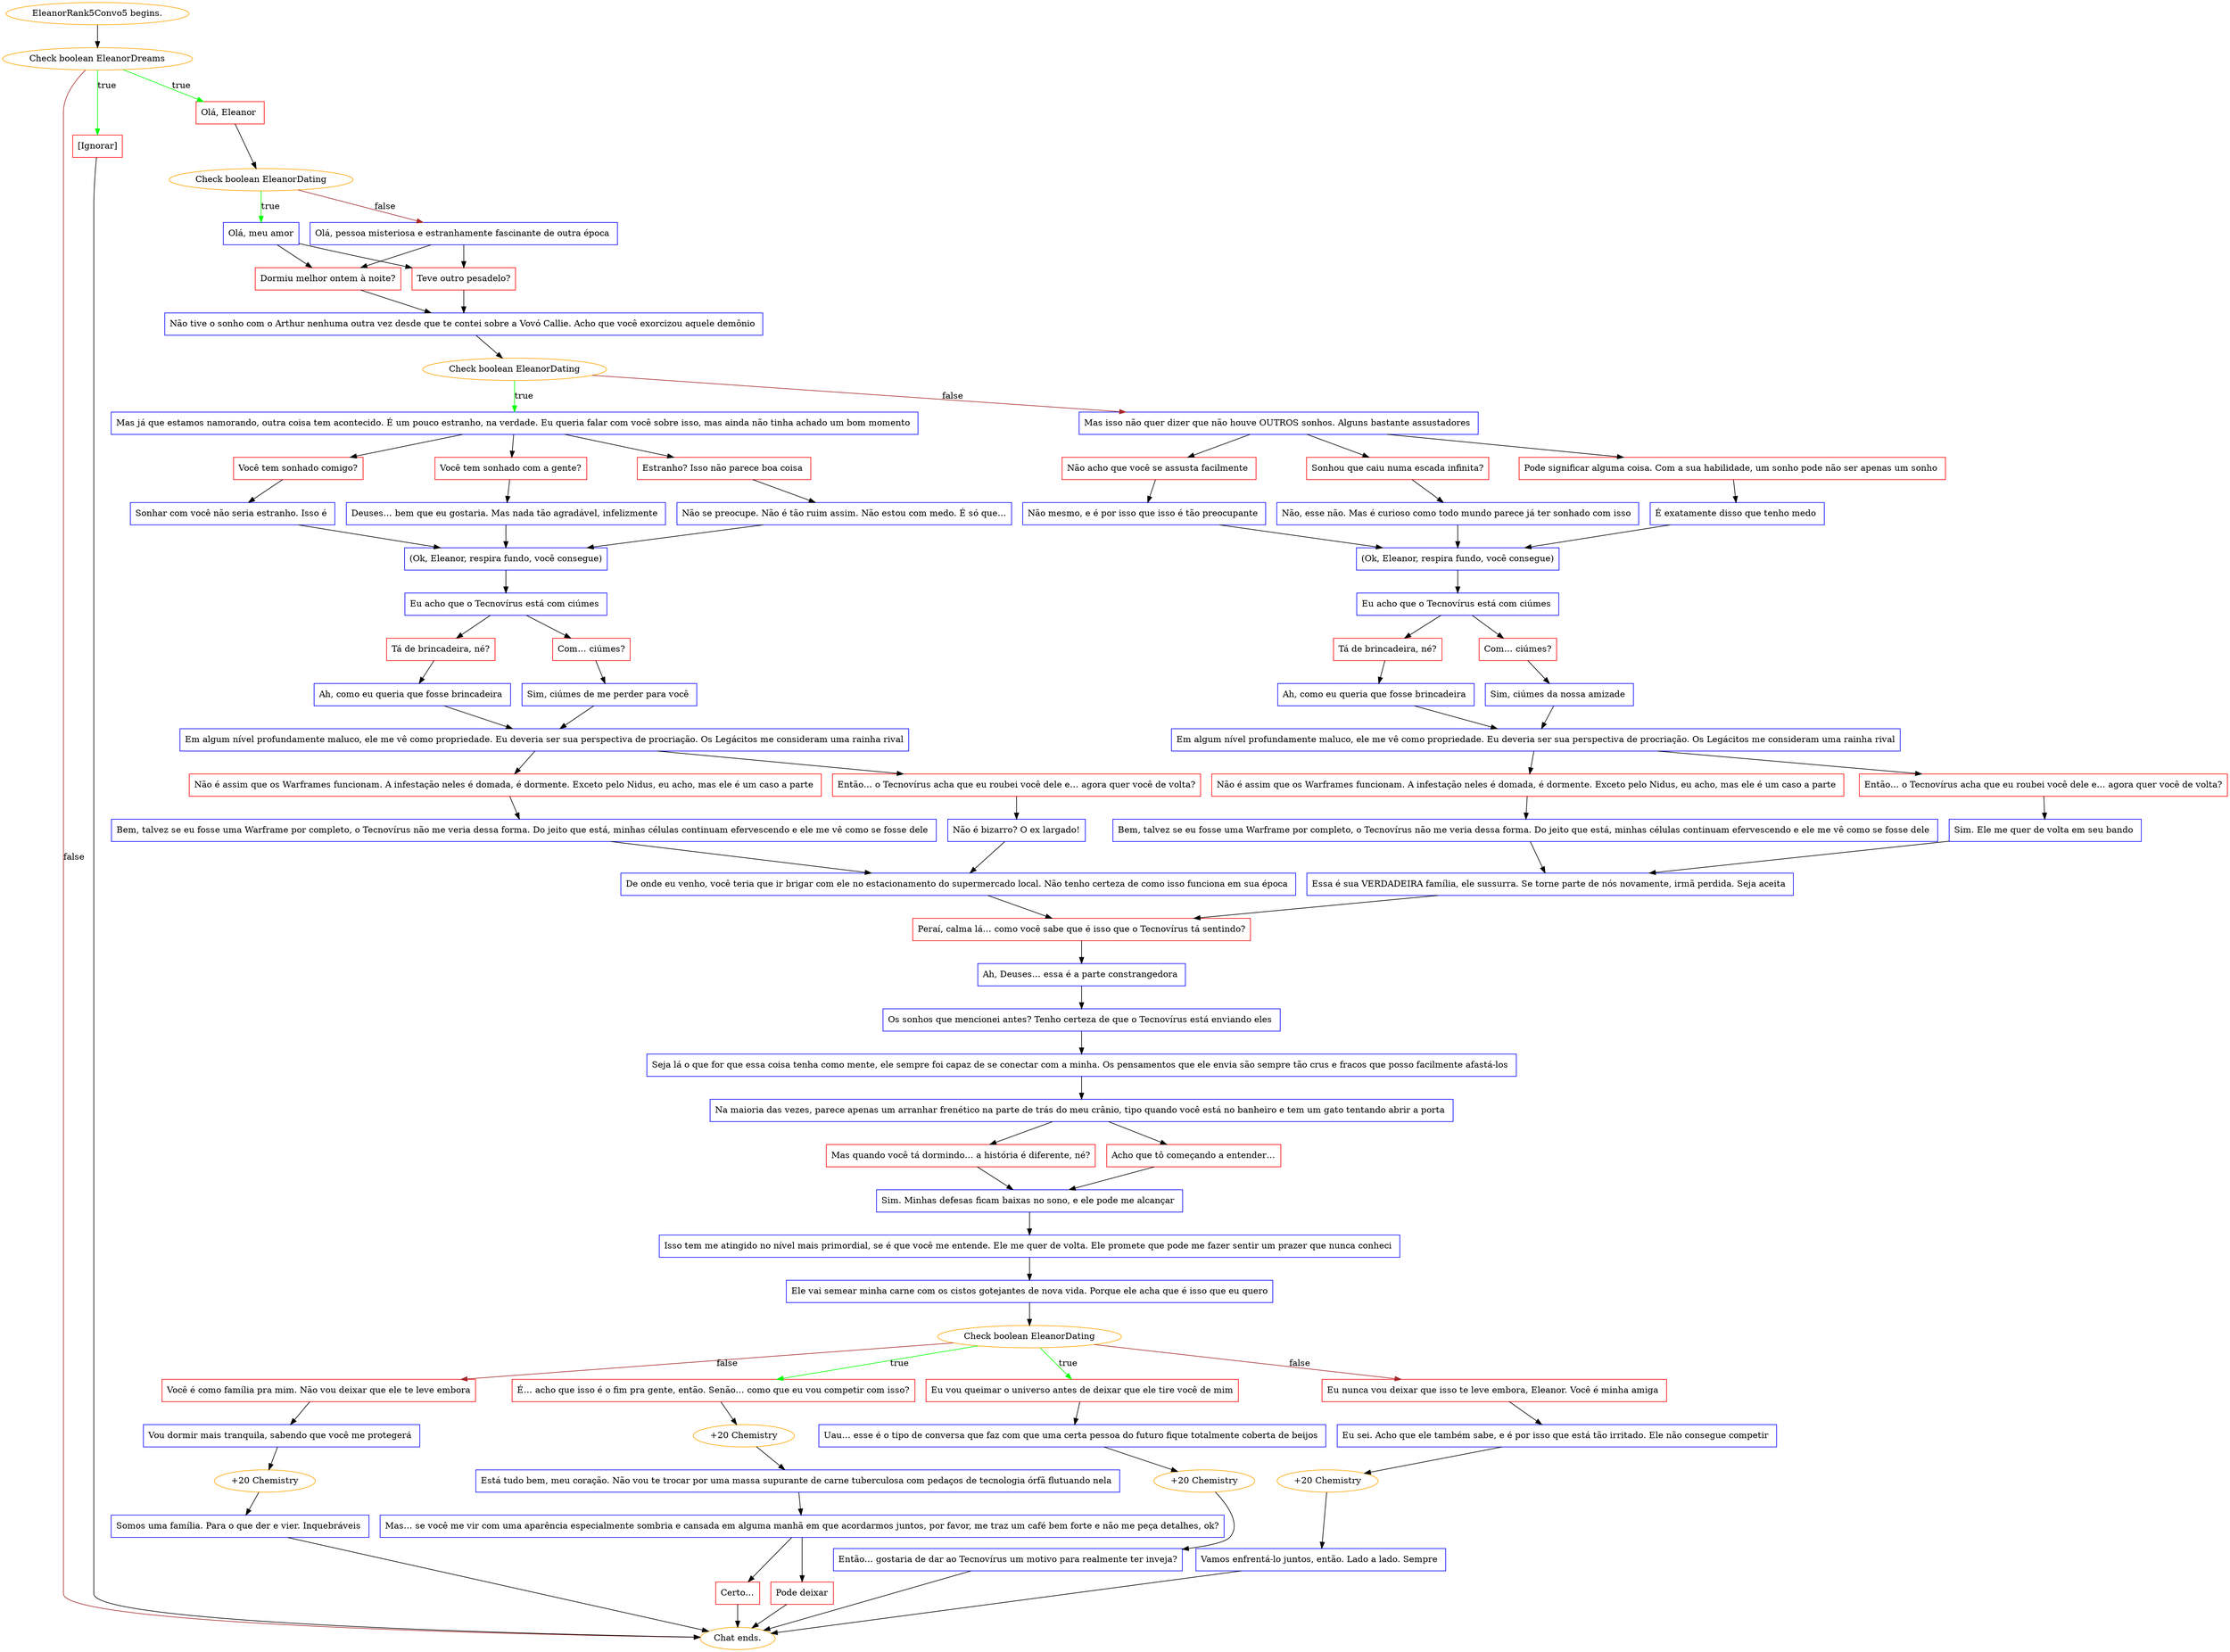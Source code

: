 digraph {
	"EleanorRank5Convo5 begins." [color=orange];
		"EleanorRank5Convo5 begins." -> j2010599810;
	j2010599810 [label="Check boolean EleanorDreams",color=orange];
		j2010599810 -> j2566103505 [label=true,color=green];
		j2010599810 -> j1678137900 [label=true,color=green];
		j2010599810 -> "Chat ends." [label=false,color=brown];
	j2566103505 [label="Olá, Eleanor ",shape=box,color=red];
		j2566103505 -> j1518854856;
	j1678137900 [label="[Ignorar]",shape=box,color=red];
		j1678137900 -> "Chat ends.";
	"Chat ends." [color=orange];
	j1518854856 [label="Check boolean EleanorDating",color=orange];
		j1518854856 -> j447999034 [label=true,color=green];
		j1518854856 -> j1359015300 [label=false,color=brown];
	j447999034 [label="Olá, meu amor",shape=box,color=blue];
		j447999034 -> j2334252749;
		j447999034 -> j3235465956;
	j1359015300 [label="Olá, pessoa misteriosa e estranhamente fascinante de outra época ",shape=box,color=blue];
		j1359015300 -> j2334252749;
		j1359015300 -> j3235465956;
	j2334252749 [label="Dormiu melhor ontem à noite?",shape=box,color=red];
		j2334252749 -> j4183521849;
	j3235465956 [label="Teve outro pesadelo?",shape=box,color=red];
		j3235465956 -> j4183521849;
	j4183521849 [label="Não tive o sonho com o Arthur nenhuma outra vez desde que te contei sobre a Vovó Callie. Acho que você exorcizou aquele demônio ",shape=box,color=blue];
		j4183521849 -> j3019953371;
	j3019953371 [label="Check boolean EleanorDating",color=orange];
		j3019953371 -> j4208219996 [label=true,color=green];
		j3019953371 -> j2122382488 [label=false,color=brown];
	j4208219996 [label="Mas já que estamos namorando, outra coisa tem acontecido. É um pouco estranho, na verdade. Eu queria falar com você sobre isso, mas ainda não tinha achado um bom momento ",shape=box,color=blue];
		j4208219996 -> j2793375570;
		j4208219996 -> j256482375;
		j4208219996 -> j2786041252;
	j2122382488 [label="Mas isso não quer dizer que não houve OUTROS sonhos. Alguns bastante assustadores ",shape=box,color=blue];
		j2122382488 -> j1318924857;
		j2122382488 -> j1259352806;
		j2122382488 -> j2325138260;
	j2793375570 [label="Você tem sonhado comigo?",shape=box,color=red];
		j2793375570 -> j1580543037;
	j256482375 [label="Você tem sonhado com a gente?",shape=box,color=red];
		j256482375 -> j3596314958;
	j2786041252 [label="Estranho? Isso não parece boa coisa ",shape=box,color=red];
		j2786041252 -> j4165347328;
	j1318924857 [label="Não acho que você se assusta facilmente ",shape=box,color=red];
		j1318924857 -> j3389169380;
	j1259352806 [label="Sonhou que caiu numa escada infinita?",shape=box,color=red];
		j1259352806 -> j2109007947;
	j2325138260 [label="Pode significar alguma coisa. Com a sua habilidade, um sonho pode não ser apenas um sonho ",shape=box,color=red];
		j2325138260 -> j3327552720;
	j1580543037 [label="Sonhar com você não seria estranho. Isso é ",shape=box,color=blue];
		j1580543037 -> j760218327;
	j3596314958 [label="Deuses… bem que eu gostaria. Mas nada tão agradável, infelizmente ",shape=box,color=blue];
		j3596314958 -> j760218327;
	j4165347328 [label="Não se preocupe. Não é tão ruim assim. Não estou com medo. É só que…",shape=box,color=blue];
		j4165347328 -> j760218327;
	j3389169380 [label="Não mesmo, e é por isso que isso é tão preocupante ",shape=box,color=blue];
		j3389169380 -> j2464698658;
	j2109007947 [label="Não, esse não. Mas é curioso como todo mundo parece já ter sonhado com isso ",shape=box,color=blue];
		j2109007947 -> j2464698658;
	j3327552720 [label="É exatamente disso que tenho medo ",shape=box,color=blue];
		j3327552720 -> j2464698658;
	j760218327 [label="(Ok, Eleanor, respira fundo, você consegue)",shape=box,color=blue];
		j760218327 -> j2145989274;
	j2464698658 [label="(Ok, Eleanor, respira fundo, você consegue)",shape=box,color=blue];
		j2464698658 -> j1163087422;
	j2145989274 [label="Eu acho que o Tecnovírus está com ciúmes ",shape=box,color=blue];
		j2145989274 -> j1533761253;
		j2145989274 -> j529771145;
	j1163087422 [label="Eu acho que o Tecnovírus está com ciúmes ",shape=box,color=blue];
		j1163087422 -> j3298142520;
		j1163087422 -> j2303201923;
	j1533761253 [label="Tá de brincadeira, né?",shape=box,color=red];
		j1533761253 -> j2080837882;
	j529771145 [label="Com… ciúmes?",shape=box,color=red];
		j529771145 -> j2101227021;
	j3298142520 [label="Tá de brincadeira, né?",shape=box,color=red];
		j3298142520 -> j2579975290;
	j2303201923 [label="Com… ciúmes?",shape=box,color=red];
		j2303201923 -> j3437766824;
	j2080837882 [label="Ah, como eu queria que fosse brincadeira ",shape=box,color=blue];
		j2080837882 -> j2392057671;
	j2101227021 [label="Sim, ciúmes de me perder para você ",shape=box,color=blue];
		j2101227021 -> j2392057671;
	j2579975290 [label="Ah, como eu queria que fosse brincadeira ",shape=box,color=blue];
		j2579975290 -> j1867637788;
	j3437766824 [label="Sim, ciúmes da nossa amizade ",shape=box,color=blue];
		j3437766824 -> j1867637788;
	j2392057671 [label="Em algum nível profundamente maluco, ele me vê como propriedade. Eu deveria ser sua perspectiva de procriação. Os Legácitos me consideram uma rainha rival",shape=box,color=blue];
		j2392057671 -> j1862737709;
		j2392057671 -> j3385696749;
	j1867637788 [label="Em algum nível profundamente maluco, ele me vê como propriedade. Eu deveria ser sua perspectiva de procriação. Os Legácitos me consideram uma rainha rival",shape=box,color=blue];
		j1867637788 -> j2268639297;
		j1867637788 -> j3428081623;
	j1862737709 [label="Não é assim que os Warframes funcionam. A infestação neles é domada, é dormente. Exceto pelo Nidus, eu acho, mas ele é um caso a parte ",shape=box,color=red];
		j1862737709 -> j1238738967;
	j3385696749 [label="Então… o Tecnovírus acha que eu roubei você dele e… agora quer você de volta?",shape=box,color=red];
		j3385696749 -> j3801151784;
	j2268639297 [label="Não é assim que os Warframes funcionam. A infestação neles é domada, é dormente. Exceto pelo Nidus, eu acho, mas ele é um caso a parte ",shape=box,color=red];
		j2268639297 -> j1007495786;
	j3428081623 [label="Então… o Tecnovírus acha que eu roubei você dele e… agora quer você de volta?",shape=box,color=red];
		j3428081623 -> j2302822176;
	j1238738967 [label="Bem, talvez se eu fosse uma Warframe por completo, o Tecnovírus não me veria dessa forma. Do jeito que está, minhas células continuam efervescendo e ele me vê como se fosse dele ",shape=box,color=blue];
		j1238738967 -> j152155395;
	j3801151784 [label="Não é bizarro? O ex largado!",shape=box,color=blue];
		j3801151784 -> j152155395;
	j1007495786 [label="Bem, talvez se eu fosse uma Warframe por completo, o Tecnovírus não me veria dessa forma. Do jeito que está, minhas células continuam efervescendo e ele me vê como se fosse dele ",shape=box,color=blue];
		j1007495786 -> j2440903938;
	j2302822176 [label="Sim. Ele me quer de volta em seu bando ",shape=box,color=blue];
		j2302822176 -> j2440903938;
	j152155395 [label="De onde eu venho, você teria que ir brigar com ele no estacionamento do supermercado local. Não tenho certeza de como isso funciona em sua época ",shape=box,color=blue];
		j152155395 -> j1233025425;
	j2440903938 [label="Essa é sua VERDADEIRA família, ele sussurra. Se torne parte de nós novamente, irmã perdida. Seja aceita ",shape=box,color=blue];
		j2440903938 -> j1233025425;
	j1233025425 [label="Peraí, calma lá… como você sabe que é isso que o Tecnovírus tá sentindo?",shape=box,color=red];
		j1233025425 -> j3648438429;
	j3648438429 [label="Ah, Deuses… essa é a parte constrangedora ",shape=box,color=blue];
		j3648438429 -> j2463151210;
	j2463151210 [label="Os sonhos que mencionei antes? Tenho certeza de que o Tecnovírus está enviando eles ",shape=box,color=blue];
		j2463151210 -> j3622628932;
	j3622628932 [label="Seja lá o que for que essa coisa tenha como mente, ele sempre foi capaz de se conectar com a minha. Os pensamentos que ele envia são sempre tão crus e fracos que posso facilmente afastá-los ",shape=box,color=blue];
		j3622628932 -> j1782751883;
	j1782751883 [label="Na maioria das vezes, parece apenas um arranhar frenético na parte de trás do meu crânio, tipo quando você está no banheiro e tem um gato tentando abrir a porta ",shape=box,color=blue];
		j1782751883 -> j2073639097;
		j1782751883 -> j2393629356;
	j2073639097 [label="Mas quando você tá dormindo… a história é diferente, né?",shape=box,color=red];
		j2073639097 -> j3033578847;
	j2393629356 [label="Acho que tô começando a entender…",shape=box,color=red];
		j2393629356 -> j3033578847;
	j3033578847 [label="Sim. Minhas defesas ficam baixas no sono, e ele pode me alcançar ",shape=box,color=blue];
		j3033578847 -> j3350820717;
	j3350820717 [label="Isso tem me atingido no nível mais primordial, se é que você me entende. Ele me quer de volta. Ele promete que pode me fazer sentir um prazer que nunca conheci ",shape=box,color=blue];
		j3350820717 -> j1594795108;
	j1594795108 [label="Ele vai semear minha carne com os cistos gotejantes de nova vida. Porque ele acha que é isso que eu quero",shape=box,color=blue];
		j1594795108 -> j3322718474;
	j3322718474 [label="Check boolean EleanorDating",color=orange];
		j3322718474 -> j2489916489 [label=true,color=green];
		j3322718474 -> j1097700090 [label=true,color=green];
		j3322718474 -> j677914086 [label=false,color=brown];
		j3322718474 -> j1114427282 [label=false,color=brown];
	j2489916489 [label="É… acho que isso é o fim pra gente, então. Senão… como que eu vou competir com isso?",shape=box,color=red];
		j2489916489 -> j1198546695;
	j1097700090 [label="Eu vou queimar o universo antes de deixar que ele tire você de mim",shape=box,color=red];
		j1097700090 -> j1409752297;
	j677914086 [label="Eu nunca vou deixar que isso te leve embora, Eleanor. Você é minha amiga ",shape=box,color=red];
		j677914086 -> j3932045291;
	j1114427282 [label="Você é como família pra mim. Não vou deixar que ele te leve embora",shape=box,color=red];
		j1114427282 -> j2736627214;
	j1198546695 [label="+20 Chemistry",color=orange];
		j1198546695 -> j3406827889;
	j1409752297 [label="Uau… esse é o tipo de conversa que faz com que uma certa pessoa do futuro fique totalmente coberta de beijos ",shape=box,color=blue];
		j1409752297 -> j3296802510;
	j3932045291 [label="Eu sei. Acho que ele também sabe, e é por isso que está tão irritado. Ele não consegue competir ",shape=box,color=blue];
		j3932045291 -> j1546021260;
	j2736627214 [label="Vou dormir mais tranquila, sabendo que você me protegerá ",shape=box,color=blue];
		j2736627214 -> j1954430175;
	j3406827889 [label="Está tudo bem, meu coração. Não vou te trocar por uma massa supurante de carne tuberculosa com pedaços de tecnologia órfã flutuando nela ",shape=box,color=blue];
		j3406827889 -> j2340375420;
	j3296802510 [label="+20 Chemistry",color=orange];
		j3296802510 -> j2684858756;
	j1546021260 [label="+20 Chemistry",color=orange];
		j1546021260 -> j336519065;
	j1954430175 [label="+20 Chemistry",color=orange];
		j1954430175 -> j3434263814;
	j2340375420 [label="Mas… se você me vir com uma aparência especialmente sombria e cansada em alguma manhã em que acordarmos juntos, por favor, me traz um café bem forte e não me peça detalhes, ok?",shape=box,color=blue];
		j2340375420 -> j1877008845;
		j2340375420 -> j3392737349;
	j2684858756 [label="Então… gostaria de dar ao Tecnovírus um motivo para realmente ter inveja?",shape=box,color=blue];
		j2684858756 -> "Chat ends.";
	j336519065 [label="Vamos enfrentá-lo juntos, então. Lado a lado. Sempre ",shape=box,color=blue];
		j336519065 -> "Chat ends.";
	j3434263814 [label="Somos uma família. Para o que der e vier. Inquebráveis ",shape=box,color=blue];
		j3434263814 -> "Chat ends.";
	j1877008845 [label="Pode deixar",shape=box,color=red];
		j1877008845 -> "Chat ends.";
	j3392737349 [label="Certo…",shape=box,color=red];
		j3392737349 -> "Chat ends.";
}